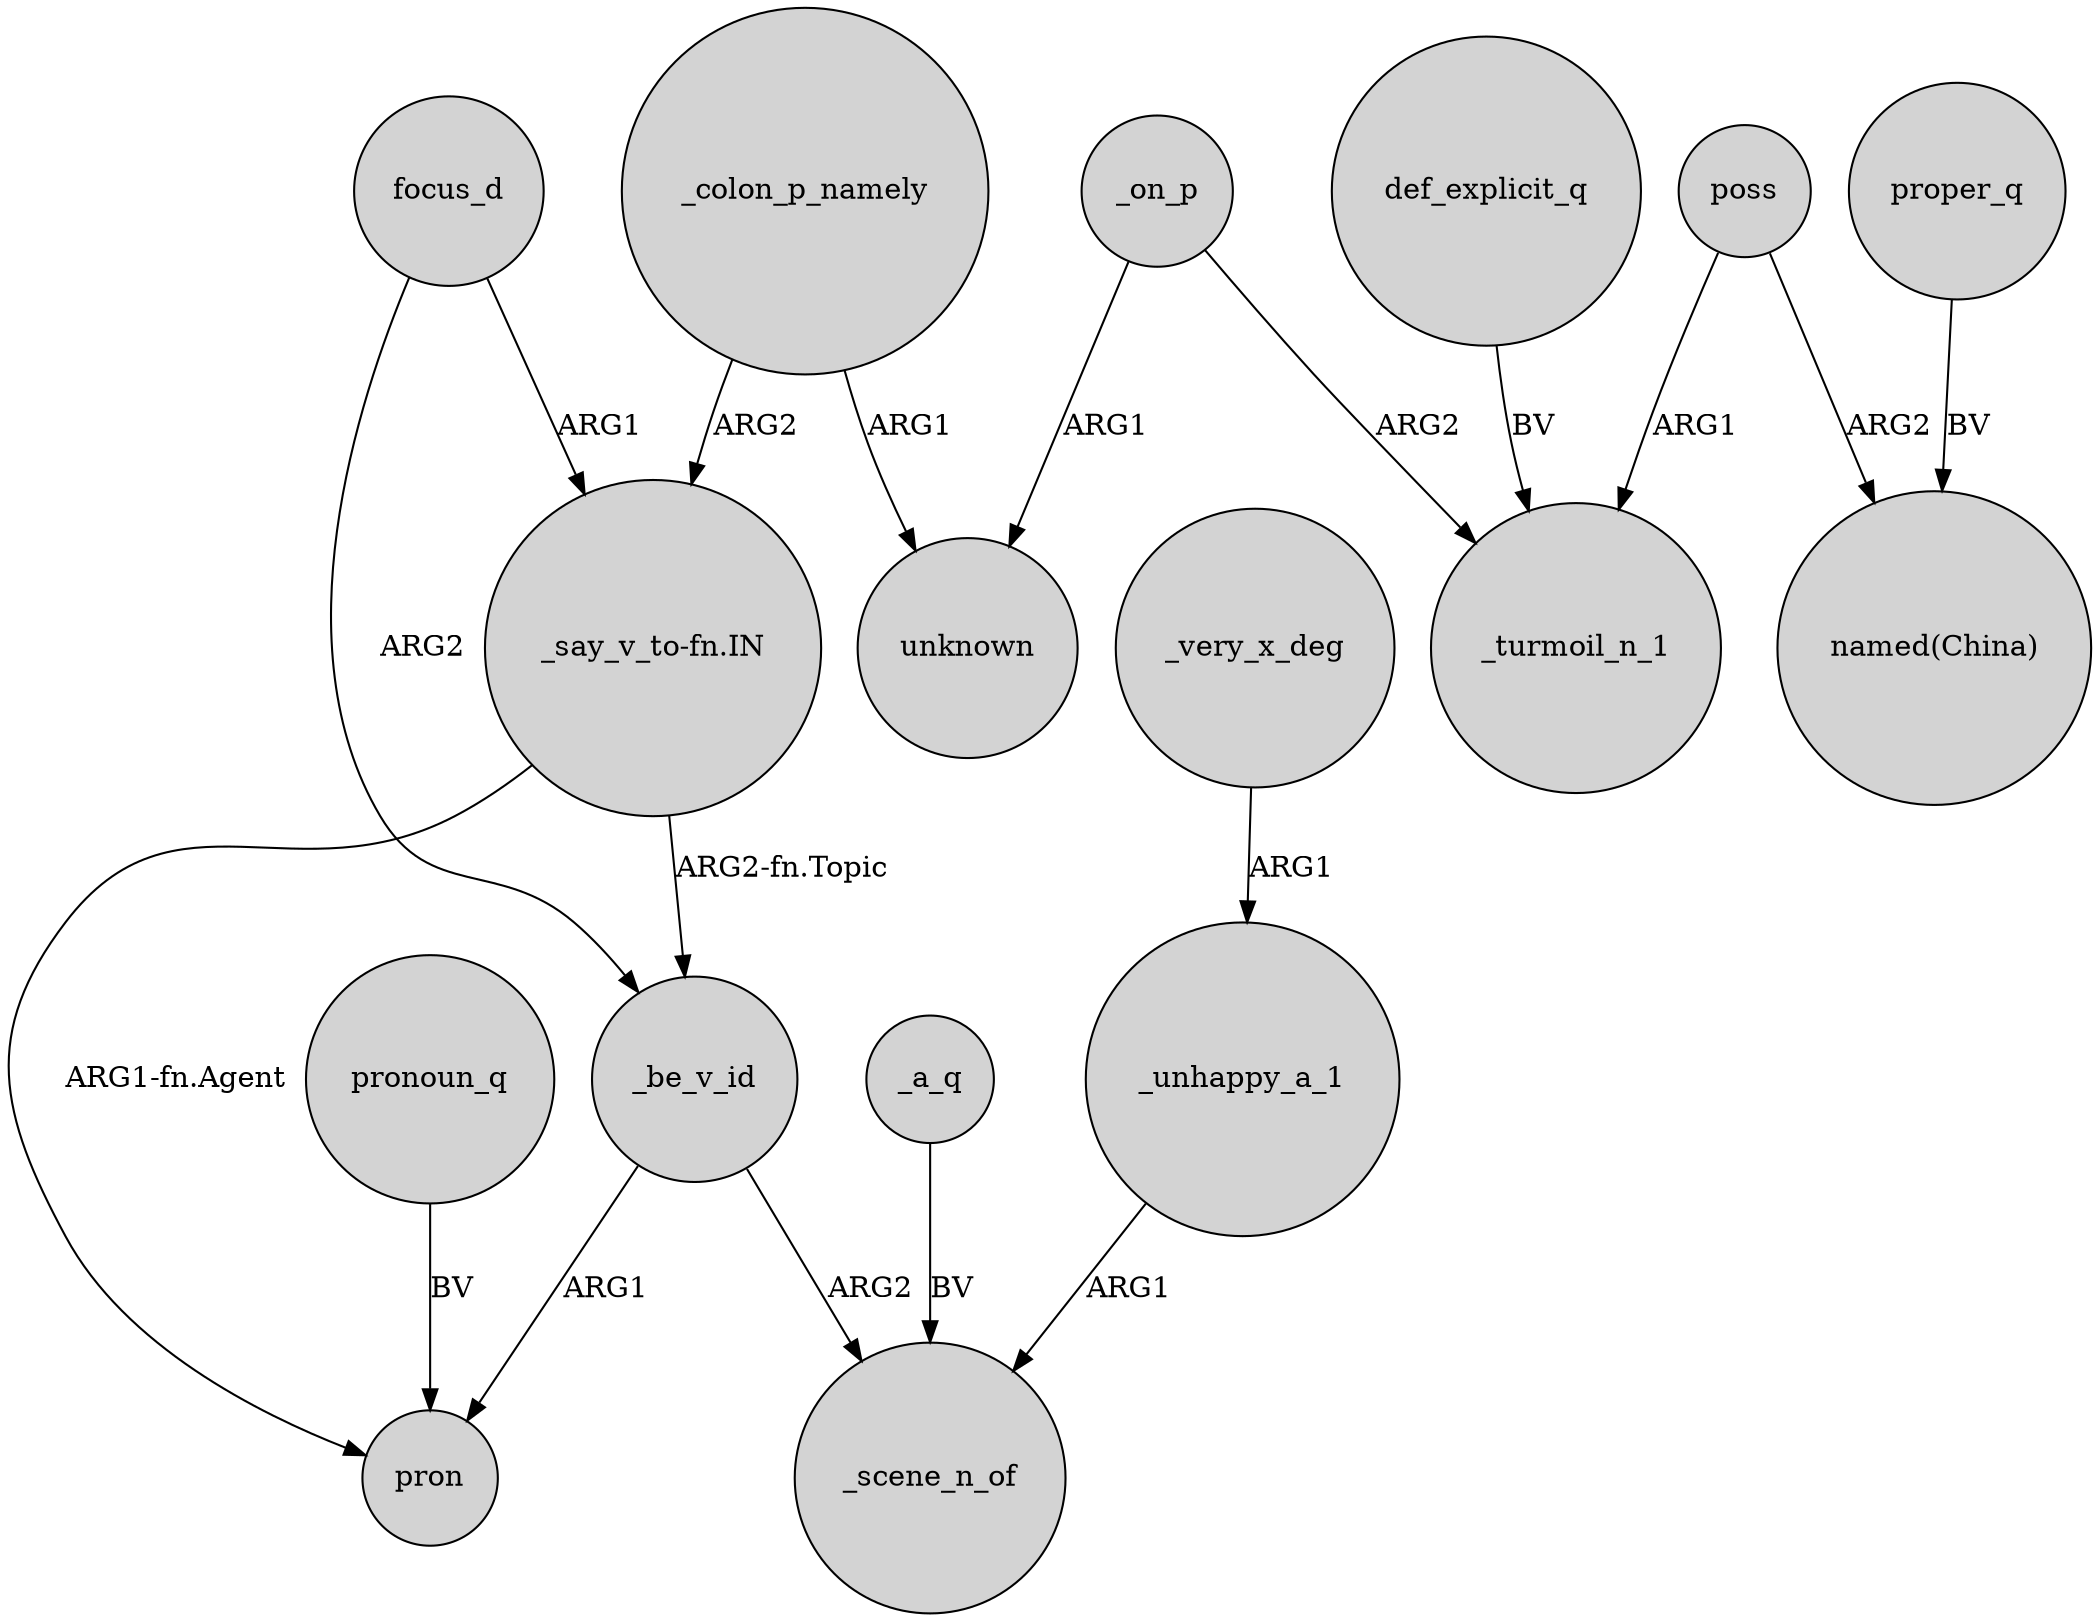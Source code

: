 digraph {
	node [shape=circle style=filled]
	_on_p -> unknown [label=ARG1]
	_colon_p_namely -> unknown [label=ARG1]
	focus_d -> _be_v_id [label=ARG2]
	_colon_p_namely -> "_say_v_to-fn.IN" [label=ARG2]
	def_explicit_q -> _turmoil_n_1 [label=BV]
	_a_q -> _scene_n_of [label=BV]
	poss -> _turmoil_n_1 [label=ARG1]
	_very_x_deg -> _unhappy_a_1 [label=ARG1]
	"_say_v_to-fn.IN" -> pron [label="ARG1-fn.Agent"]
	_on_p -> _turmoil_n_1 [label=ARG2]
	_be_v_id -> pron [label=ARG1]
	focus_d -> "_say_v_to-fn.IN" [label=ARG1]
	poss -> "named(China)" [label=ARG2]
	"_say_v_to-fn.IN" -> _be_v_id [label="ARG2-fn.Topic"]
	_be_v_id -> _scene_n_of [label=ARG2]
	proper_q -> "named(China)" [label=BV]
	_unhappy_a_1 -> _scene_n_of [label=ARG1]
	pronoun_q -> pron [label=BV]
}
